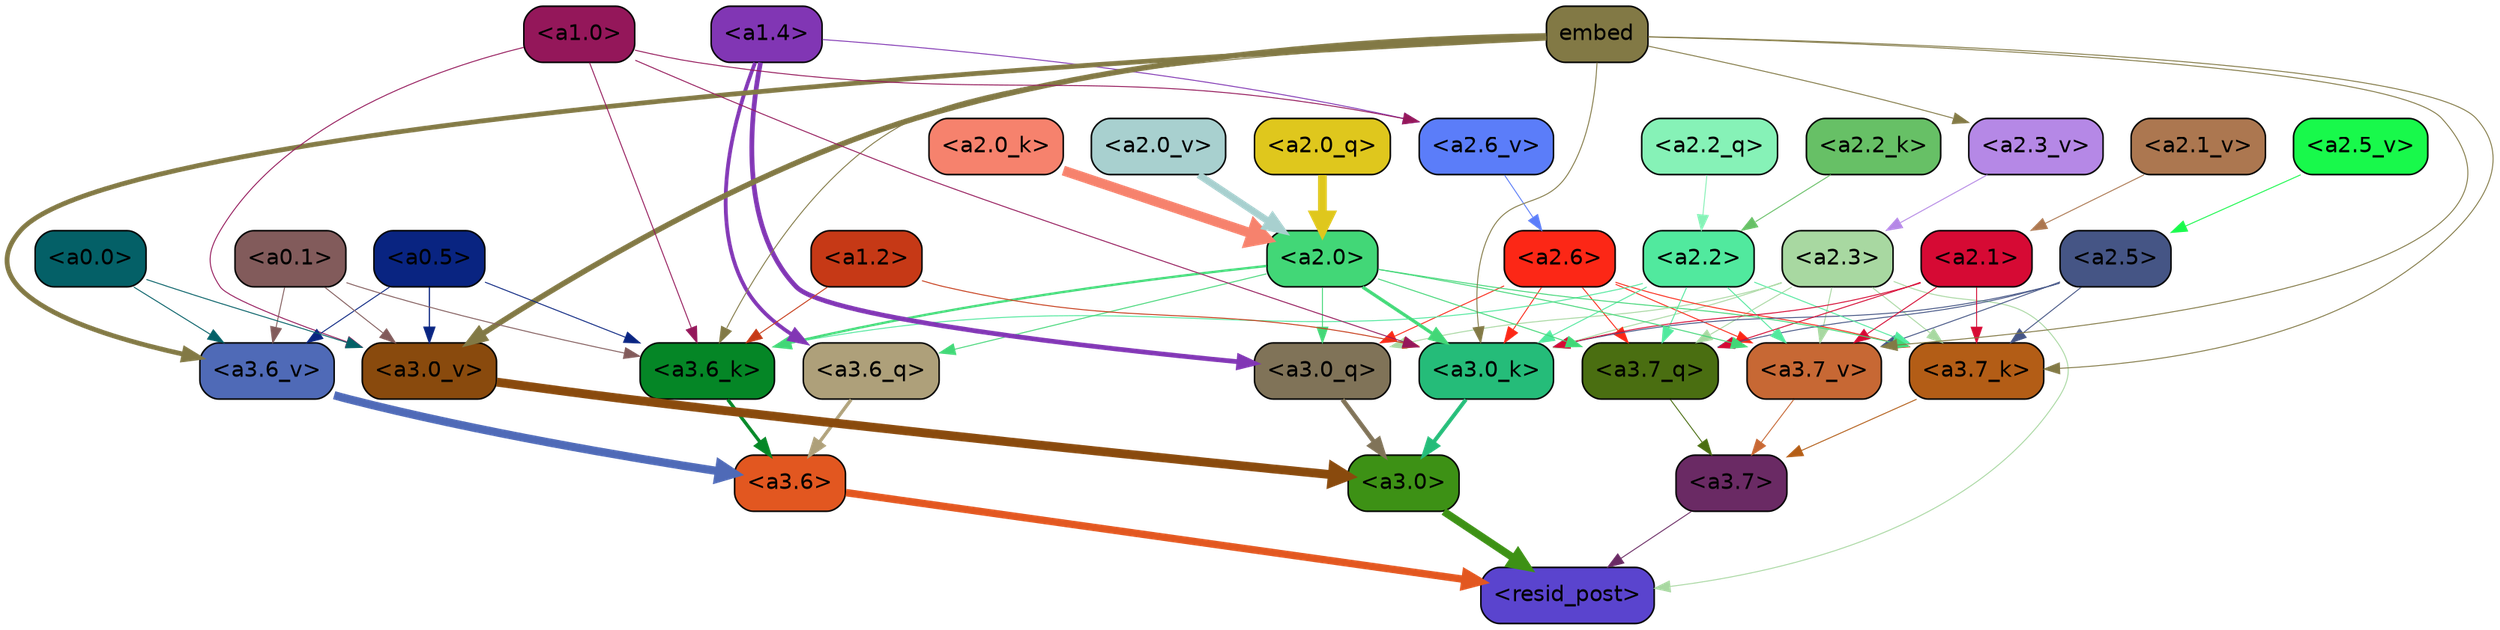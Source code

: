 strict digraph "" {
	graph [bgcolor=transparent,
		layout=dot,
		overlap=false,
		splines=true
	];
	"<a3.7>"	[color=black,
		fillcolor="#6a2a64",
		fontname=Helvetica,
		shape=box,
		style="filled, rounded"];
	"<resid_post>"	[color=black,
		fillcolor="#5a44ce",
		fontname=Helvetica,
		shape=box,
		style="filled, rounded"];
	"<a3.7>" -> "<resid_post>"	[color="#6a2a64",
		penwidth=0.6];
	"<a3.6>"	[color=black,
		fillcolor="#e25720",
		fontname=Helvetica,
		shape=box,
		style="filled, rounded"];
	"<a3.6>" -> "<resid_post>"	[color="#e25720",
		penwidth=4.7534414529800415];
	"<a3.0>"	[color=black,
		fillcolor="#3d9115",
		fontname=Helvetica,
		shape=box,
		style="filled, rounded"];
	"<a3.0>" -> "<resid_post>"	[color="#3d9115",
		penwidth=4.898576855659485];
	"<a2.3>"	[color=black,
		fillcolor="#a8d8a1",
		fontname=Helvetica,
		shape=box,
		style="filled, rounded"];
	"<a2.3>" -> "<resid_post>"	[color="#a8d8a1",
		penwidth=0.6];
	"<a3.7_q>"	[color=black,
		fillcolor="#4a6e11",
		fontname=Helvetica,
		shape=box,
		style="filled, rounded"];
	"<a2.3>" -> "<a3.7_q>"	[color="#a8d8a1",
		penwidth=0.6];
	"<a3.0_q>"	[color=black,
		fillcolor="#807358",
		fontname=Helvetica,
		shape=box,
		style="filled, rounded"];
	"<a2.3>" -> "<a3.0_q>"	[color="#a8d8a1",
		penwidth=0.6];
	"<a3.7_k>"	[color=black,
		fillcolor="#b35d16",
		fontname=Helvetica,
		shape=box,
		style="filled, rounded"];
	"<a2.3>" -> "<a3.7_k>"	[color="#a8d8a1",
		penwidth=0.6];
	"<a3.0_k>"	[color=black,
		fillcolor="#25bc79",
		fontname=Helvetica,
		shape=box,
		style="filled, rounded"];
	"<a2.3>" -> "<a3.0_k>"	[color="#a8d8a1",
		penwidth=0.6];
	"<a3.7_v>"	[color=black,
		fillcolor="#c76834",
		fontname=Helvetica,
		shape=box,
		style="filled, rounded"];
	"<a2.3>" -> "<a3.7_v>"	[color="#a8d8a1",
		penwidth=0.6];
	"<a3.7_q>" -> "<a3.7>"	[color="#4a6e11",
		penwidth=0.6];
	"<a3.6_q>"	[color=black,
		fillcolor="#aea07a",
		fontname=Helvetica,
		shape=box,
		style="filled, rounded"];
	"<a3.6_q>" -> "<a3.6>"	[color="#aea07a",
		penwidth=2.160832464694977];
	"<a3.0_q>" -> "<a3.0>"	[color="#807358",
		penwidth=2.870753765106201];
	"<a3.7_k>" -> "<a3.7>"	[color="#b35d16",
		penwidth=0.6];
	"<a3.6_k>"	[color=black,
		fillcolor="#058626",
		fontname=Helvetica,
		shape=box,
		style="filled, rounded"];
	"<a3.6_k>" -> "<a3.6>"	[color="#058626",
		penwidth=2.13908451795578];
	"<a3.0_k>" -> "<a3.0>"	[color="#25bc79",
		penwidth=2.520303964614868];
	"<a3.7_v>" -> "<a3.7>"	[color="#c76834",
		penwidth=0.6];
	"<a3.6_v>"	[color=black,
		fillcolor="#4f6ab7",
		fontname=Helvetica,
		shape=box,
		style="filled, rounded"];
	"<a3.6_v>" -> "<a3.6>"	[color="#4f6ab7",
		penwidth=5.297133803367615];
	"<a3.0_v>"	[color=black,
		fillcolor="#894a0d",
		fontname=Helvetica,
		shape=box,
		style="filled, rounded"];
	"<a3.0_v>" -> "<a3.0>"	[color="#894a0d",
		penwidth=5.680712580680847];
	"<a2.6>"	[color=black,
		fillcolor="#fc2716",
		fontname=Helvetica,
		shape=box,
		style="filled, rounded"];
	"<a2.6>" -> "<a3.7_q>"	[color="#fc2716",
		penwidth=0.6];
	"<a2.6>" -> "<a3.0_q>"	[color="#fc2716",
		penwidth=0.6];
	"<a2.6>" -> "<a3.7_k>"	[color="#fc2716",
		penwidth=0.6];
	"<a2.6>" -> "<a3.0_k>"	[color="#fc2716",
		penwidth=0.6];
	"<a2.6>" -> "<a3.7_v>"	[color="#fc2716",
		penwidth=0.6];
	"<a2.5>"	[color=black,
		fillcolor="#455585",
		fontname=Helvetica,
		shape=box,
		style="filled, rounded"];
	"<a2.5>" -> "<a3.7_q>"	[color="#455585",
		penwidth=0.6];
	"<a2.5>" -> "<a3.7_k>"	[color="#455585",
		penwidth=0.6];
	"<a2.5>" -> "<a3.0_k>"	[color="#455585",
		penwidth=0.6];
	"<a2.5>" -> "<a3.7_v>"	[color="#455585",
		penwidth=0.6];
	"<a2.2>"	[color=black,
		fillcolor="#51e99e",
		fontname=Helvetica,
		shape=box,
		style="filled, rounded"];
	"<a2.2>" -> "<a3.7_q>"	[color="#51e99e",
		penwidth=0.6];
	"<a2.2>" -> "<a3.7_k>"	[color="#51e99e",
		penwidth=0.6];
	"<a2.2>" -> "<a3.6_k>"	[color="#51e99e",
		penwidth=0.6];
	"<a2.2>" -> "<a3.0_k>"	[color="#51e99e",
		penwidth=0.6];
	"<a2.2>" -> "<a3.7_v>"	[color="#51e99e",
		penwidth=0.6];
	"<a2.1>"	[color=black,
		fillcolor="#d60a34",
		fontname=Helvetica,
		shape=box,
		style="filled, rounded"];
	"<a2.1>" -> "<a3.7_q>"	[color="#d60a34",
		penwidth=0.6];
	"<a2.1>" -> "<a3.7_k>"	[color="#d60a34",
		penwidth=0.6];
	"<a2.1>" -> "<a3.0_k>"	[color="#d60a34",
		penwidth=0.6];
	"<a2.1>" -> "<a3.7_v>"	[color="#d60a34",
		penwidth=0.6];
	"<a2.0>"	[color=black,
		fillcolor="#42d777",
		fontname=Helvetica,
		shape=box,
		style="filled, rounded"];
	"<a2.0>" -> "<a3.7_q>"	[color="#42d777",
		penwidth=0.6];
	"<a2.0>" -> "<a3.6_q>"	[color="#42d777",
		penwidth=0.6];
	"<a2.0>" -> "<a3.0_q>"	[color="#42d777",
		penwidth=0.6];
	"<a2.0>" -> "<a3.7_k>"	[color="#42d777",
		penwidth=0.6];
	"<a2.0>" -> "<a3.6_k>"	[color="#42d777",
		penwidth=1.4807794839143753];
	"<a2.0>" -> "<a3.0_k>"	[color="#42d777",
		penwidth=2.095262974500656];
	"<a2.0>" -> "<a3.7_v>"	[color="#42d777",
		penwidth=0.6];
	"<a1.4>"	[color=black,
		fillcolor="#8136b4",
		fontname=Helvetica,
		shape=box,
		style="filled, rounded"];
	"<a1.4>" -> "<a3.6_q>"	[color="#8136b4",
		penwidth=2.425799250602722];
	"<a1.4>" -> "<a3.0_q>"	[color="#8136b4",
		penwidth=3.0341034531593323];
	"<a2.6_v>"	[color=black,
		fillcolor="#5b7df9",
		fontname=Helvetica,
		shape=box,
		style="filled, rounded"];
	"<a1.4>" -> "<a2.6_v>"	[color="#8136b4",
		penwidth=0.6];
	embed	[color=black,
		fillcolor="#827945",
		fontname=Helvetica,
		shape=box,
		style="filled, rounded"];
	embed -> "<a3.7_k>"	[color="#827945",
		penwidth=0.6];
	embed -> "<a3.6_k>"	[color="#827945",
		penwidth=0.6];
	embed -> "<a3.0_k>"	[color="#827945",
		penwidth=0.6];
	embed -> "<a3.7_v>"	[color="#827945",
		penwidth=0.6];
	embed -> "<a3.6_v>"	[color="#827945",
		penwidth=3.067279100418091];
	embed -> "<a3.0_v>"	[color="#827945",
		penwidth=3.5202720761299133];
	"<a2.3_v>"	[color=black,
		fillcolor="#b588e6",
		fontname=Helvetica,
		shape=box,
		style="filled, rounded"];
	embed -> "<a2.3_v>"	[color="#827945",
		penwidth=0.6];
	"<a1.2>"	[color=black,
		fillcolor="#c63916",
		fontname=Helvetica,
		shape=box,
		style="filled, rounded"];
	"<a1.2>" -> "<a3.6_k>"	[color="#c63916",
		penwidth=0.6];
	"<a1.2>" -> "<a3.0_k>"	[color="#c63916",
		penwidth=0.6];
	"<a1.0>"	[color=black,
		fillcolor="#94175a",
		fontname=Helvetica,
		shape=box,
		style="filled, rounded"];
	"<a1.0>" -> "<a3.6_k>"	[color="#94175a",
		penwidth=0.6];
	"<a1.0>" -> "<a3.0_k>"	[color="#94175a",
		penwidth=0.6];
	"<a1.0>" -> "<a3.0_v>"	[color="#94175a",
		penwidth=0.6];
	"<a1.0>" -> "<a2.6_v>"	[color="#94175a",
		penwidth=0.6];
	"<a0.5>"	[color=black,
		fillcolor="#092481",
		fontname=Helvetica,
		shape=box,
		style="filled, rounded"];
	"<a0.5>" -> "<a3.6_k>"	[color="#092481",
		penwidth=0.6];
	"<a0.5>" -> "<a3.6_v>"	[color="#092481",
		penwidth=0.6];
	"<a0.5>" -> "<a3.0_v>"	[color="#092481",
		penwidth=0.764040544629097];
	"<a0.1>"	[color=black,
		fillcolor="#825b5b",
		fontname=Helvetica,
		shape=box,
		style="filled, rounded"];
	"<a0.1>" -> "<a3.6_k>"	[color="#825b5b",
		penwidth=0.6];
	"<a0.1>" -> "<a3.6_v>"	[color="#825b5b",
		penwidth=0.6];
	"<a0.1>" -> "<a3.0_v>"	[color="#825b5b",
		penwidth=0.6];
	"<a0.0>"	[color=black,
		fillcolor="#046067",
		fontname=Helvetica,
		shape=box,
		style="filled, rounded"];
	"<a0.0>" -> "<a3.6_v>"	[color="#046067",
		penwidth=0.6];
	"<a0.0>" -> "<a3.0_v>"	[color="#046067",
		penwidth=0.6];
	"<a2.2_q>"	[color=black,
		fillcolor="#86f2b7",
		fontname=Helvetica,
		shape=box,
		style="filled, rounded"];
	"<a2.2_q>" -> "<a2.2>"	[color="#86f2b7",
		penwidth=0.6];
	"<a2.0_q>"	[color=black,
		fillcolor="#dfc71d",
		fontname=Helvetica,
		shape=box,
		style="filled, rounded"];
	"<a2.0_q>" -> "<a2.0>"	[color="#dfc71d",
		penwidth=5.606565475463867];
	"<a2.2_k>"	[color=black,
		fillcolor="#67c066",
		fontname=Helvetica,
		shape=box,
		style="filled, rounded"];
	"<a2.2_k>" -> "<a2.2>"	[color="#67c066",
		penwidth=0.6];
	"<a2.0_k>"	[color=black,
		fillcolor="#f6826d",
		fontname=Helvetica,
		shape=box,
		style="filled, rounded"];
	"<a2.0_k>" -> "<a2.0>"	[color="#f6826d",
		penwidth=6.344284534454346];
	"<a2.6_v>" -> "<a2.6>"	[color="#5b7df9",
		penwidth=0.6];
	"<a2.5_v>"	[color=black,
		fillcolor="#18f94b",
		fontname=Helvetica,
		shape=box,
		style="filled, rounded"];
	"<a2.5_v>" -> "<a2.5>"	[color="#18f94b",
		penwidth=0.6];
	"<a2.3_v>" -> "<a2.3>"	[color="#b588e6",
		penwidth=0.6];
	"<a2.1_v>"	[color=black,
		fillcolor="#ac7750",
		fontname=Helvetica,
		shape=box,
		style="filled, rounded"];
	"<a2.1_v>" -> "<a2.1>"	[color="#ac7750",
		penwidth=0.6];
	"<a2.0_v>"	[color=black,
		fillcolor="#a8d0cf",
		fontname=Helvetica,
		shape=box,
		style="filled, rounded"];
	"<a2.0_v>" -> "<a2.0>"	[color="#a8d0cf",
		penwidth=4.422677040100098];
}
